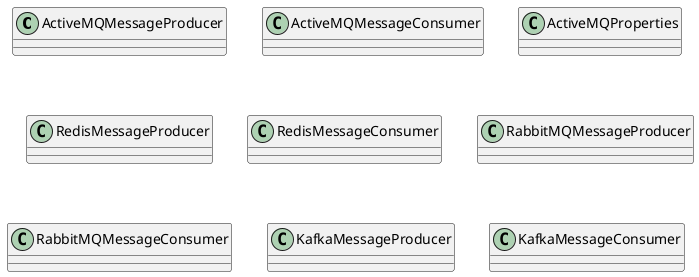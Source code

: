@startuml

class ActiveMQMessageProducer
class ActiveMQMessageConsumer
class ActiveMQProperties

class RedisMessageProducer
class RedisMessageConsumer

class RabbitMQMessageProducer
class RabbitMQMessageConsumer

class KafkaMessageProducer
class KafkaMessageConsumer

@enduml